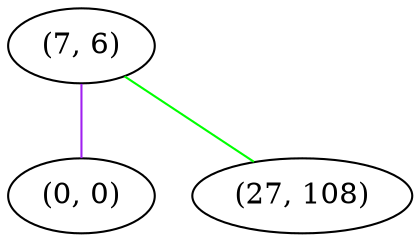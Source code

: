 graph "" {
"(7, 6)";
"(0, 0)";
"(27, 108)";
"(7, 6)" -- "(0, 0)"  [color=purple, key=0, weight=4];
"(7, 6)" -- "(27, 108)"  [color=green, key=0, weight=2];
}
